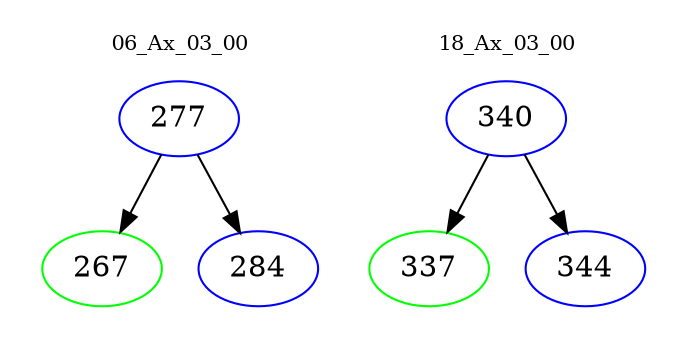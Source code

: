 digraph{
subgraph cluster_0 {
color = white
label = "06_Ax_03_00";
fontsize=10;
T0_277 [label="277", color="blue"]
T0_277 -> T0_267 [color="black"]
T0_267 [label="267", color="green"]
T0_277 -> T0_284 [color="black"]
T0_284 [label="284", color="blue"]
}
subgraph cluster_1 {
color = white
label = "18_Ax_03_00";
fontsize=10;
T1_340 [label="340", color="blue"]
T1_340 -> T1_337 [color="black"]
T1_337 [label="337", color="green"]
T1_340 -> T1_344 [color="black"]
T1_344 [label="344", color="blue"]
}
}
